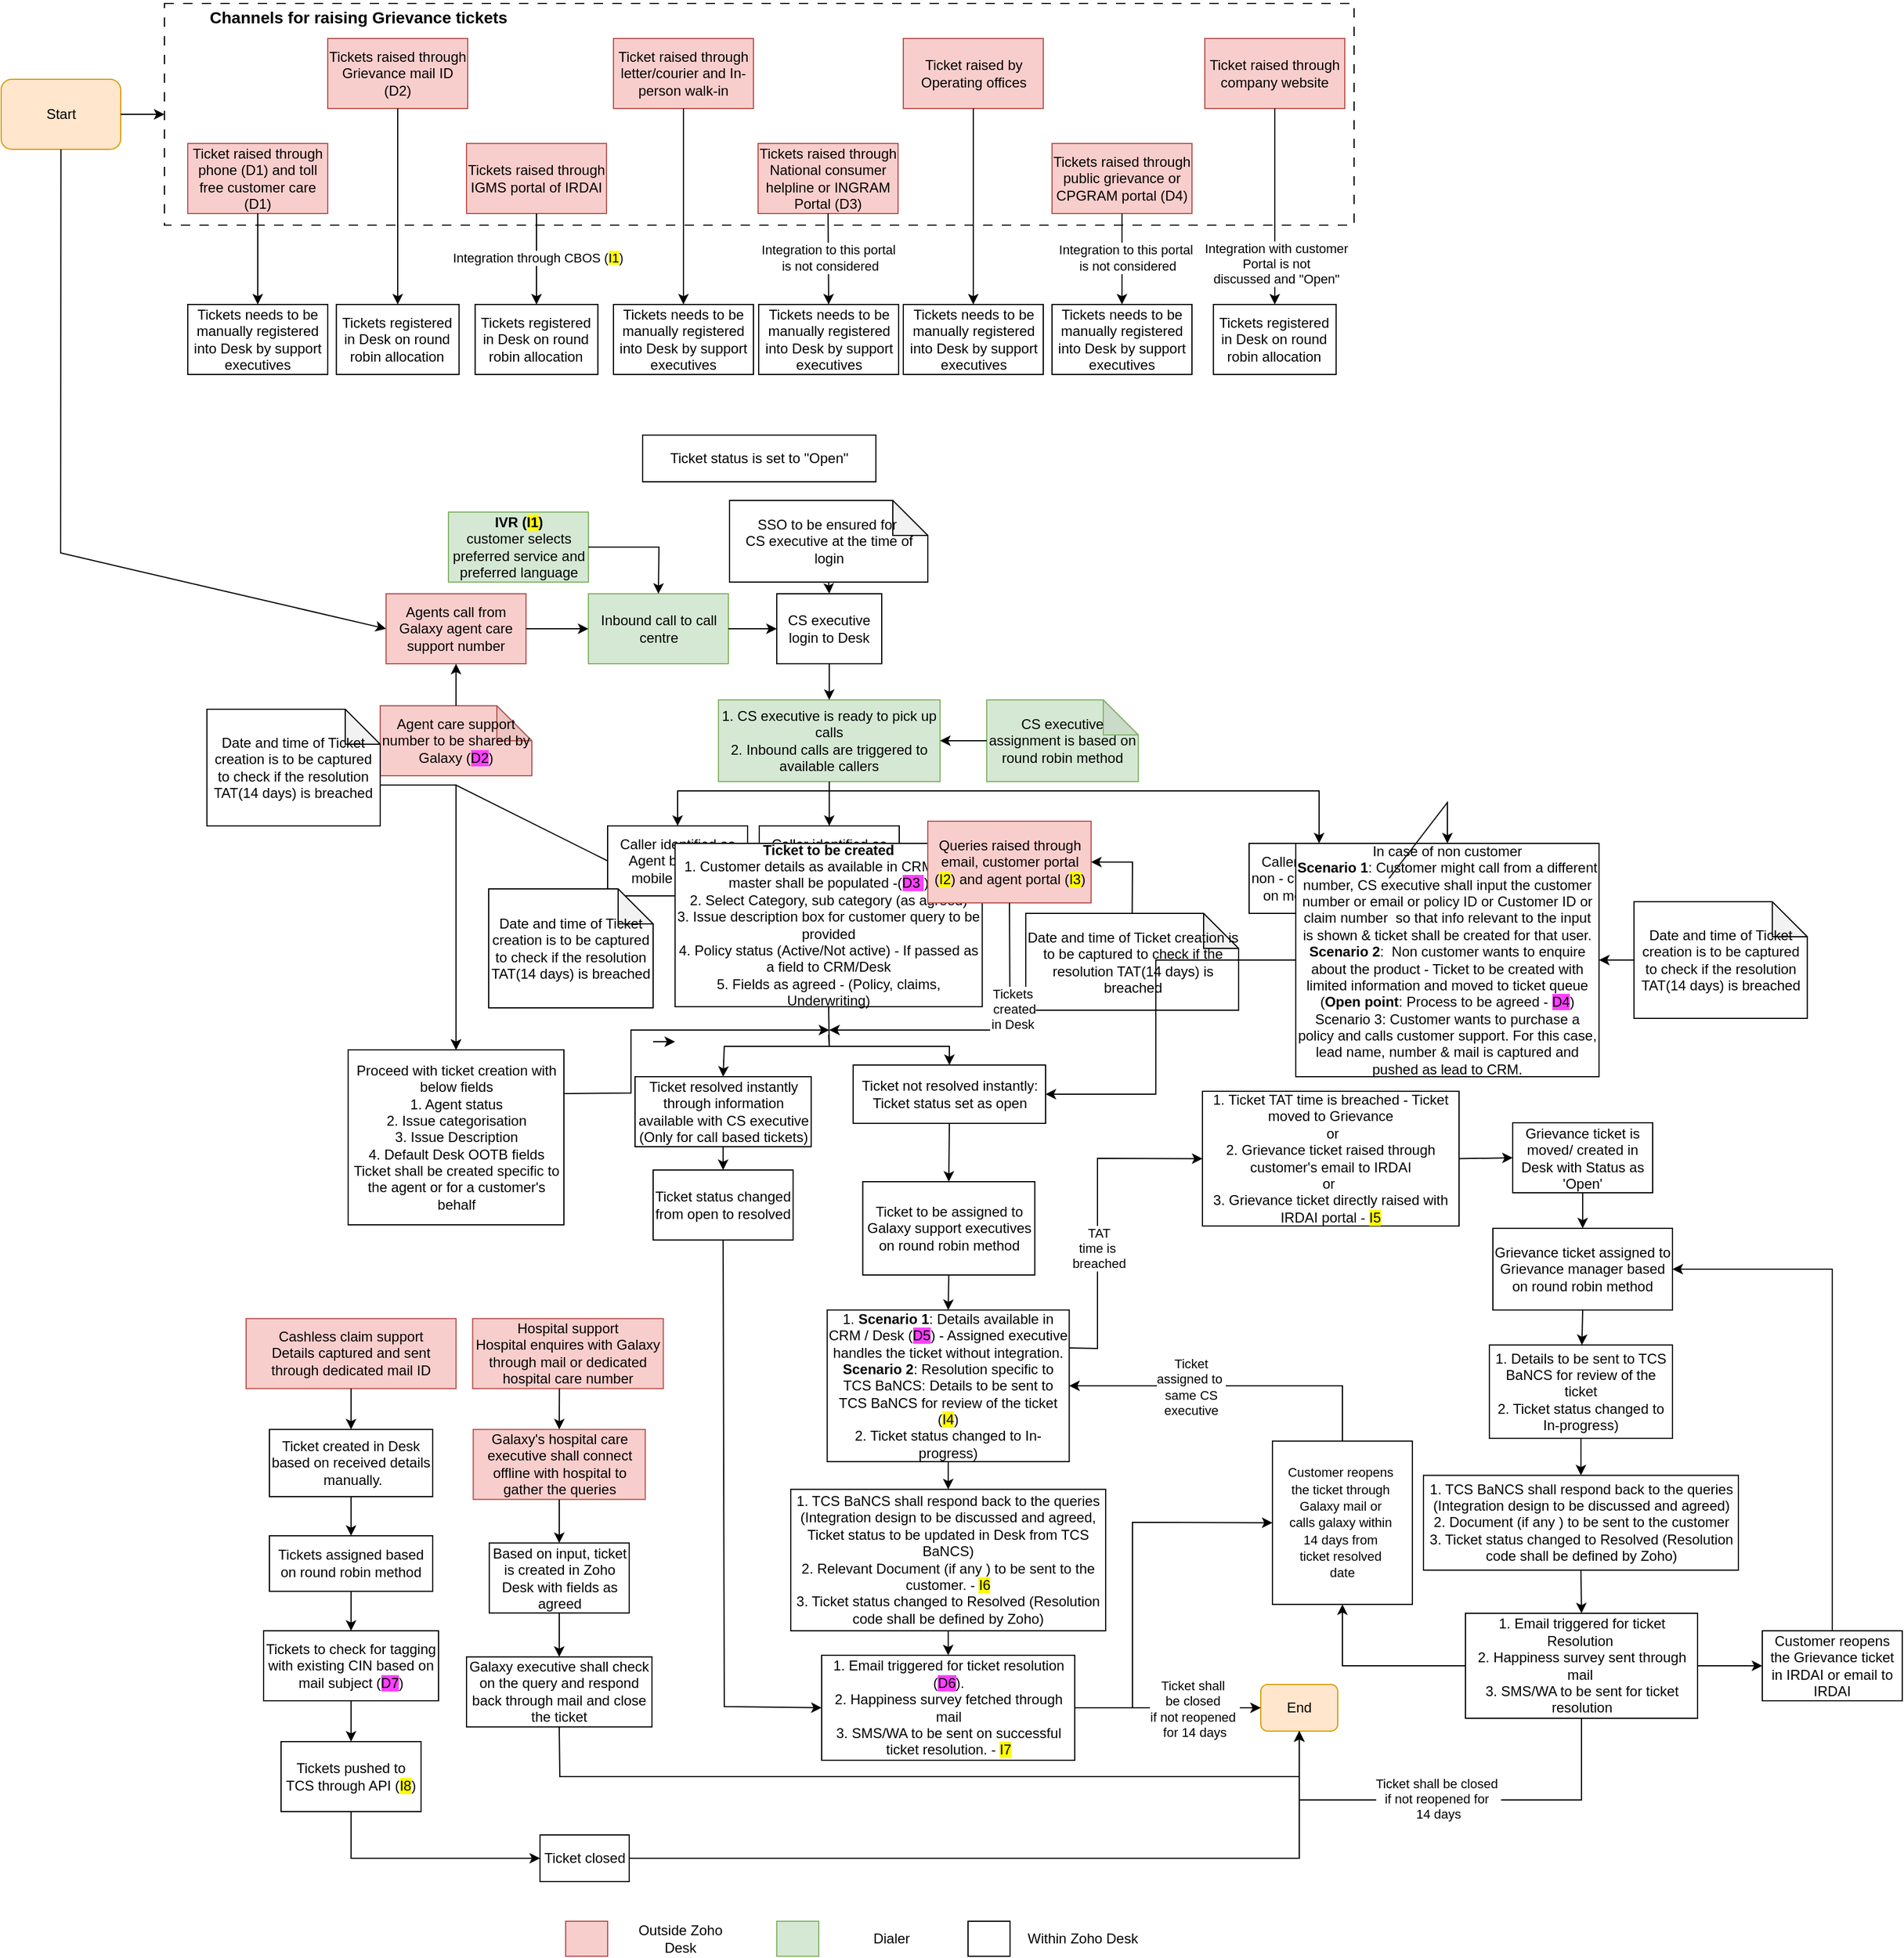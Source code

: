 <mxfile version="25.0.3">
  <diagram name="Page-1" id="zcw-Cnb_ciNUWG4lOdHk">
    <mxGraphModel dx="2190" dy="-313" grid="1" gridSize="10" guides="1" tooltips="1" connect="1" arrows="1" fold="1" page="1" pageScale="1" pageWidth="827" pageHeight="1169" math="0" shadow="0">
      <root>
        <mxCell id="0" />
        <mxCell id="1" parent="0" />
        <mxCell id="jaS_6ejKE6jILCxBxe4m-8" value="" style="rounded=0;whiteSpace=wrap;html=1;dashed=1;dashPattern=8 8;" vertex="1" parent="1">
          <mxGeometry x="70" y="1490" width="1020" height="190" as="geometry" />
        </mxCell>
        <mxCell id="CMElNXdr1ZD5l6xWRX4L-1" value="Ticket raised through phone (D1) and toll free customer care (D1)" style="rounded=0;whiteSpace=wrap;html=1;fillColor=#f8cecc;strokeColor=#b85450;" parent="1" vertex="1">
          <mxGeometry x="90" y="1610" width="120" height="60" as="geometry" />
        </mxCell>
        <mxCell id="CMElNXdr1ZD5l6xWRX4L-2" value="Start" style="rounded=1;whiteSpace=wrap;html=1;fillColor=#ffe6cc;strokeColor=#d79b00;" parent="1" vertex="1">
          <mxGeometry x="-70" y="1555" width="102.5" height="60" as="geometry" />
        </mxCell>
        <mxCell id="CMElNXdr1ZD5l6xWRX4L-3" value="&lt;b&gt;IVR (&lt;span style=&quot;background-color: rgb(255, 251, 0);&quot;&gt;I1&lt;/span&gt;)&lt;/b&gt;&lt;div&gt;customer selects preferred service and preferred language&lt;/div&gt;" style="rounded=0;whiteSpace=wrap;html=1;fillColor=#d5e8d4;strokeColor=#82b366;" parent="1" vertex="1">
          <mxGeometry x="313.5" y="1926" width="120" height="60" as="geometry" />
        </mxCell>
        <mxCell id="G15ThiUx4BXyu7yqYoc5-1" value="Inbound call to call centre" style="rounded=0;whiteSpace=wrap;html=1;fillColor=#d5e8d4;strokeColor=#82b366;" parent="1" vertex="1">
          <mxGeometry x="433.5" y="1996" width="120" height="60" as="geometry" />
        </mxCell>
        <mxCell id="G15ThiUx4BXyu7yqYoc5-4" value="" style="endArrow=classic;html=1;rounded=0;exitX=1;exitY=0.5;exitDx=0;exitDy=0;entryX=0.5;entryY=0;entryDx=0;entryDy=0;" parent="1" source="CMElNXdr1ZD5l6xWRX4L-3" target="G15ThiUx4BXyu7yqYoc5-1" edge="1">
          <mxGeometry width="50" height="50" relative="1" as="geometry">
            <mxPoint x="290" y="2036" as="sourcePoint" />
            <mxPoint x="340" y="1986" as="targetPoint" />
            <Array as="points">
              <mxPoint x="494" y="1956" />
            </Array>
          </mxGeometry>
        </mxCell>
        <mxCell id="G15ThiUx4BXyu7yqYoc5-5" value="Agents call from Galaxy agent care support number" style="rounded=0;whiteSpace=wrap;html=1;fillColor=#f8cecc;strokeColor=#b85450;" parent="1" vertex="1">
          <mxGeometry x="260" y="1996" width="120" height="60" as="geometry" />
        </mxCell>
        <mxCell id="G15ThiUx4BXyu7yqYoc5-6" value="" style="endArrow=classic;html=1;rounded=0;exitX=1;exitY=0.5;exitDx=0;exitDy=0;entryX=0;entryY=0.5;entryDx=0;entryDy=0;" parent="1" source="G15ThiUx4BXyu7yqYoc5-5" target="G15ThiUx4BXyu7yqYoc5-1" edge="1">
          <mxGeometry width="50" height="50" relative="1" as="geometry">
            <mxPoint x="380" y="2016" as="sourcePoint" />
            <mxPoint x="430" y="1966" as="targetPoint" />
          </mxGeometry>
        </mxCell>
        <mxCell id="G15ThiUx4BXyu7yqYoc5-7" value="" style="endArrow=classic;html=1;rounded=0;exitX=0.5;exitY=1;exitDx=0;exitDy=0;entryX=0;entryY=0.5;entryDx=0;entryDy=0;" parent="1" source="CMElNXdr1ZD5l6xWRX4L-2" target="G15ThiUx4BXyu7yqYoc5-5" edge="1">
          <mxGeometry width="50" height="50" relative="1" as="geometry">
            <mxPoint x="380" y="1910" as="sourcePoint" />
            <mxPoint x="430" y="1860" as="targetPoint" />
            <Array as="points">
              <mxPoint x="-19" y="1961" />
            </Array>
          </mxGeometry>
        </mxCell>
        <mxCell id="G15ThiUx4BXyu7yqYoc5-8" value="CS executive login to Desk" style="rounded=0;whiteSpace=wrap;html=1;" parent="1" vertex="1">
          <mxGeometry x="595" y="1996" width="90" height="60" as="geometry" />
        </mxCell>
        <mxCell id="G15ThiUx4BXyu7yqYoc5-9" value="" style="endArrow=classic;html=1;rounded=0;exitX=1;exitY=0.5;exitDx=0;exitDy=0;entryX=0;entryY=0.5;entryDx=0;entryDy=0;" parent="1" source="G15ThiUx4BXyu7yqYoc5-1" target="G15ThiUx4BXyu7yqYoc5-8" edge="1">
          <mxGeometry width="50" height="50" relative="1" as="geometry">
            <mxPoint x="480" y="2046" as="sourcePoint" />
            <mxPoint x="530" y="1996" as="targetPoint" />
          </mxGeometry>
        </mxCell>
        <mxCell id="G15ThiUx4BXyu7yqYoc5-10" value="SSO to be ensured for&amp;nbsp;&lt;div&gt;CS executive at the time of login&lt;/div&gt;" style="shape=note;whiteSpace=wrap;html=1;backgroundOutline=1;darkOpacity=0.05;" parent="1" vertex="1">
          <mxGeometry x="554.5" y="1916" width="170" height="70" as="geometry" />
        </mxCell>
        <mxCell id="G15ThiUx4BXyu7yqYoc5-11" value="" style="endArrow=classic;html=1;rounded=0;exitX=0.5;exitY=1;exitDx=0;exitDy=0;exitPerimeter=0;entryX=0.5;entryY=0;entryDx=0;entryDy=0;" parent="1" source="G15ThiUx4BXyu7yqYoc5-10" target="G15ThiUx4BXyu7yqYoc5-8" edge="1">
          <mxGeometry width="50" height="50" relative="1" as="geometry">
            <mxPoint x="420" y="2056" as="sourcePoint" />
            <mxPoint x="470" y="2006" as="targetPoint" />
          </mxGeometry>
        </mxCell>
        <mxCell id="G15ThiUx4BXyu7yqYoc5-12" value="1. CS executive is ready to pick up calls&lt;div&gt;2. Inbound calls are triggered to available callers&lt;/div&gt;" style="rounded=0;whiteSpace=wrap;html=1;fillColor=#d5e8d4;strokeColor=#82b366;" parent="1" vertex="1">
          <mxGeometry x="545" y="2087" width="190" height="70" as="geometry" />
        </mxCell>
        <mxCell id="G15ThiUx4BXyu7yqYoc5-13" value="CS executive assignment is based on round robin method" style="shape=note;whiteSpace=wrap;html=1;backgroundOutline=1;darkOpacity=0.05;fillColor=#d5e8d4;strokeColor=#82b366;" parent="1" vertex="1">
          <mxGeometry x="775" y="2087" width="130" height="70" as="geometry" />
        </mxCell>
        <mxCell id="G15ThiUx4BXyu7yqYoc5-14" value="" style="endArrow=classic;html=1;rounded=0;exitX=0.5;exitY=1;exitDx=0;exitDy=0;entryX=0.5;entryY=0;entryDx=0;entryDy=0;" parent="1" source="G15ThiUx4BXyu7yqYoc5-8" target="G15ThiUx4BXyu7yqYoc5-12" edge="1">
          <mxGeometry width="50" height="50" relative="1" as="geometry">
            <mxPoint x="640" y="2177" as="sourcePoint" />
            <mxPoint x="690" y="2127" as="targetPoint" />
          </mxGeometry>
        </mxCell>
        <mxCell id="G15ThiUx4BXyu7yqYoc5-15" value="" style="endArrow=classic;html=1;rounded=0;exitX=0;exitY=0.5;exitDx=0;exitDy=0;exitPerimeter=0;entryX=1;entryY=0.5;entryDx=0;entryDy=0;" parent="1" source="G15ThiUx4BXyu7yqYoc5-13" target="G15ThiUx4BXyu7yqYoc5-12" edge="1">
          <mxGeometry width="50" height="50" relative="1" as="geometry">
            <mxPoint x="640" y="2177" as="sourcePoint" />
            <mxPoint x="788" y="2187" as="targetPoint" />
          </mxGeometry>
        </mxCell>
        <mxCell id="G15ThiUx4BXyu7yqYoc5-16" value="" style="endArrow=classic;html=1;rounded=0;exitX=0.5;exitY=1;exitDx=0;exitDy=0;entryX=0.5;entryY=0;entryDx=0;entryDy=0;" parent="1" source="G15ThiUx4BXyu7yqYoc5-12" target="G15ThiUx4BXyu7yqYoc5-17" edge="1">
          <mxGeometry width="50" height="50" relative="1" as="geometry">
            <mxPoint x="630" y="2135" as="sourcePoint" />
            <mxPoint x="510" y="2205" as="targetPoint" />
            <Array as="points">
              <mxPoint x="640" y="2165" />
              <mxPoint x="510" y="2165" />
            </Array>
          </mxGeometry>
        </mxCell>
        <mxCell id="G15ThiUx4BXyu7yqYoc5-17" value="Caller identified as Agent based on mobile number" style="rounded=0;whiteSpace=wrap;html=1;" parent="1" vertex="1">
          <mxGeometry x="450" y="2195" width="120" height="60" as="geometry" />
        </mxCell>
        <mxCell id="G15ThiUx4BXyu7yqYoc5-18" value="Caller identified as customer based on mobile number" style="rounded=0;whiteSpace=wrap;html=1;" parent="1" vertex="1">
          <mxGeometry x="580" y="2195" width="120" height="60" as="geometry" />
        </mxCell>
        <mxCell id="G15ThiUx4BXyu7yqYoc5-19" value="" style="endArrow=classic;html=1;rounded=0;exitX=0.5;exitY=1;exitDx=0;exitDy=0;entryX=0.5;entryY=0;entryDx=0;entryDy=0;" parent="1" source="G15ThiUx4BXyu7yqYoc5-12" target="G15ThiUx4BXyu7yqYoc5-18" edge="1">
          <mxGeometry width="50" height="50" relative="1" as="geometry">
            <mxPoint x="630" y="2135" as="sourcePoint" />
            <mxPoint x="680" y="2085" as="targetPoint" />
          </mxGeometry>
        </mxCell>
        <mxCell id="G15ThiUx4BXyu7yqYoc5-20" value="Caller identified as non - customer based on mobile number" style="rounded=0;whiteSpace=wrap;html=1;" parent="1" vertex="1">
          <mxGeometry x="1000" y="2210" width="120" height="60" as="geometry" />
        </mxCell>
        <mxCell id="G15ThiUx4BXyu7yqYoc5-21" value="" style="endArrow=classic;html=1;rounded=0;entryX=0.5;entryY=0;entryDx=0;entryDy=0;exitX=0.5;exitY=1;exitDx=0;exitDy=0;" parent="1" source="G15ThiUx4BXyu7yqYoc5-12" target="G15ThiUx4BXyu7yqYoc5-20" edge="1">
          <mxGeometry width="50" height="50" relative="1" as="geometry">
            <mxPoint x="750" y="2165" as="sourcePoint" />
            <mxPoint x="680" y="2085" as="targetPoint" />
            <Array as="points">
              <mxPoint x="640" y="2165" />
              <mxPoint x="770" y="2165" />
              <mxPoint x="1060" y="2165" />
            </Array>
          </mxGeometry>
        </mxCell>
        <mxCell id="G15ThiUx4BXyu7yqYoc5-22" value="In case of non customer&lt;div&gt;&lt;b&gt;Scenario 1&lt;/b&gt;: Customer might call from a different number, CS executive shall input the customer number or email or policy ID or Customer ID or claim number &amp;nbsp;so that info relevant to the input is shown &amp;amp; ticket shall be created for that user.&lt;/div&gt;&lt;div&gt;&lt;b&gt;Scenario 2&lt;/b&gt;: &amp;nbsp;Non customer wants to enquire about the product - Ticket to be created with limited information and moved to ticket queue (&lt;b&gt;Open point&lt;/b&gt;: Process to be agreed - &lt;span style=&quot;background-color: rgb(255, 64, 255);&quot;&gt;D4&lt;/span&gt;)&lt;/div&gt;&lt;div&gt;Scenario 3: Customer wants to purchase a policy and calls customer support. For this case, lead name, number &amp;amp; mail is captured and pushed as lead to CRM.&lt;/div&gt;" style="rounded=0;whiteSpace=wrap;html=1;" parent="1" vertex="1">
          <mxGeometry x="1040" y="2210" width="260" height="200" as="geometry" />
        </mxCell>
        <mxCell id="G15ThiUx4BXyu7yqYoc5-23" value="" style="endArrow=classic;html=1;rounded=0;exitX=1;exitY=0.5;exitDx=0;exitDy=0;entryX=0.5;entryY=0;entryDx=0;entryDy=0;" parent="1" source="G15ThiUx4BXyu7yqYoc5-20" target="G15ThiUx4BXyu7yqYoc5-22" edge="1">
          <mxGeometry width="50" height="50" relative="1" as="geometry">
            <mxPoint x="570" y="2160" as="sourcePoint" />
            <mxPoint x="620" y="2110" as="targetPoint" />
            <Array as="points">
              <mxPoint x="1170" y="2175" />
            </Array>
          </mxGeometry>
        </mxCell>
        <mxCell id="G15ThiUx4BXyu7yqYoc5-26" value="Agent care support number to be shared by Galaxy (&lt;span style=&quot;background-color: rgb(255, 64, 255);&quot;&gt;D2&lt;/span&gt;)" style="shape=note;whiteSpace=wrap;html=1;backgroundOutline=1;darkOpacity=0.05;fillColor=#f8cecc;strokeColor=#b85450;" parent="1" vertex="1">
          <mxGeometry x="255" y="2092" width="130" height="60" as="geometry" />
        </mxCell>
        <mxCell id="G15ThiUx4BXyu7yqYoc5-27" value="" style="endArrow=classic;html=1;rounded=0;exitX=0.5;exitY=0;exitDx=0;exitDy=0;exitPerimeter=0;entryX=0.5;entryY=1;entryDx=0;entryDy=0;" parent="1" source="G15ThiUx4BXyu7yqYoc5-26" target="G15ThiUx4BXyu7yqYoc5-5" edge="1">
          <mxGeometry width="50" height="50" relative="1" as="geometry">
            <mxPoint x="570" y="2037" as="sourcePoint" />
            <mxPoint x="620" y="1987" as="targetPoint" />
          </mxGeometry>
        </mxCell>
        <mxCell id="G15ThiUx4BXyu7yqYoc5-28" value="Proceed with ticket creation with below fields&lt;div&gt;1. Agent status&lt;/div&gt;&lt;div&gt;2. Issue categorisation&lt;/div&gt;&lt;div&gt;3. Issue Description&lt;/div&gt;&lt;div&gt;4. Default Desk OOTB fields&lt;/div&gt;&lt;div&gt;Ticket shall be created specific to the agent or for a customer&#39;s behalf&lt;/div&gt;" style="rounded=0;whiteSpace=wrap;html=1;" parent="1" vertex="1">
          <mxGeometry x="227.5" y="2387" width="185" height="150" as="geometry" />
        </mxCell>
        <mxCell id="G15ThiUx4BXyu7yqYoc5-29" value="" style="endArrow=classic;html=1;rounded=0;exitX=0;exitY=0.5;exitDx=0;exitDy=0;entryX=0.5;entryY=0;entryDx=0;entryDy=0;" parent="1" source="G15ThiUx4BXyu7yqYoc5-17" target="G15ThiUx4BXyu7yqYoc5-28" edge="1">
          <mxGeometry width="50" height="50" relative="1" as="geometry">
            <mxPoint x="180" y="2170" as="sourcePoint" />
            <mxPoint x="230" y="2120" as="targetPoint" />
            <Array as="points">
              <mxPoint x="320" y="2160" />
            </Array>
          </mxGeometry>
        </mxCell>
        <mxCell id="G15ThiUx4BXyu7yqYoc5-30" value="" style="endArrow=classic;html=1;rounded=0;exitX=0.5;exitY=1;exitDx=0;exitDy=0;entryX=0.5;entryY=0;entryDx=0;entryDy=0;" parent="1" source="G15ThiUx4BXyu7yqYoc5-18" edge="1">
          <mxGeometry width="50" height="50" relative="1" as="geometry">
            <mxPoint x="550" y="2495" as="sourcePoint" />
            <mxPoint x="639.495" y="2275" as="targetPoint" />
          </mxGeometry>
        </mxCell>
        <mxCell id="G15ThiUx4BXyu7yqYoc5-31" value="&lt;b&gt;Ticket to be created&lt;/b&gt;&lt;div&gt;1. Customer details as available in CRM /Desk master shall be populated -(&lt;span style=&quot;background-color: rgb(255, 64, 255);&quot;&gt;D3 &lt;/span&gt;)&lt;/div&gt;&lt;div&gt;2. Select Category, sub category (as agreed)&lt;/div&gt;&lt;div&gt;3. Issue description box for customer query to be provided&lt;/div&gt;&lt;div&gt;4. Policy status (Active/Not active) - If passed as a field to CRM/Desk&lt;/div&gt;&lt;div&gt;5. Fields as agreed - (Policy, claims, Underwriting)&lt;/div&gt;" style="rounded=0;whiteSpace=wrap;html=1;" parent="1" vertex="1">
          <mxGeometry x="507.81" y="2210" width="263.37" height="140" as="geometry" />
        </mxCell>
        <mxCell id="G15ThiUx4BXyu7yqYoc5-32" value="Queries raised through email, customer portal (&lt;span style=&quot;background-color: rgb(255, 251, 0);&quot;&gt;I2&lt;/span&gt;) and agent portal (&lt;span style=&quot;background-color: rgb(255, 251, 0);&quot;&gt;I3&lt;/span&gt;)" style="rounded=0;whiteSpace=wrap;html=1;fillColor=#f8cecc;strokeColor=#b85450;" parent="1" vertex="1">
          <mxGeometry x="724.5" y="2191" width="140" height="70" as="geometry" />
        </mxCell>
        <mxCell id="G15ThiUx4BXyu7yqYoc5-34" value="Ticket resolved instantly through information available with CS executive (Only for call based tickets)" style="rounded=0;whiteSpace=wrap;html=1;" parent="1" vertex="1">
          <mxGeometry x="473.5" y="2410" width="151" height="60" as="geometry" />
        </mxCell>
        <mxCell id="G15ThiUx4BXyu7yqYoc5-35" value="" style="endArrow=classic;html=1;rounded=0;exitX=0.5;exitY=1;exitDx=0;exitDy=0;entryX=0.5;entryY=0;entryDx=0;entryDy=0;" parent="1" target="G15ThiUx4BXyu7yqYoc5-34" edge="1">
          <mxGeometry width="50" height="50" relative="1" as="geometry">
            <mxPoint x="639.495" y="2374" as="sourcePoint" />
            <mxPoint x="549" y="2400" as="targetPoint" />
            <Array as="points">
              <mxPoint x="640" y="2384" />
              <mxPoint x="550" y="2384" />
            </Array>
          </mxGeometry>
        </mxCell>
        <mxCell id="G15ThiUx4BXyu7yqYoc5-36" value="Ticket status changed from open to resolved" style="rounded=0;whiteSpace=wrap;html=1;" parent="1" vertex="1">
          <mxGeometry x="489" y="2490" width="120" height="60" as="geometry" />
        </mxCell>
        <mxCell id="G15ThiUx4BXyu7yqYoc5-37" value="" style="endArrow=classic;html=1;rounded=0;exitX=0.5;exitY=1;exitDx=0;exitDy=0;entryX=0.5;entryY=0;entryDx=0;entryDy=0;" parent="1" source="G15ThiUx4BXyu7yqYoc5-34" target="G15ThiUx4BXyu7yqYoc5-36" edge="1">
          <mxGeometry width="50" height="50" relative="1" as="geometry">
            <mxPoint x="580" y="2430" as="sourcePoint" />
            <mxPoint x="630" y="2380" as="targetPoint" />
          </mxGeometry>
        </mxCell>
        <mxCell id="G15ThiUx4BXyu7yqYoc5-38" value="1. Email triggered for ticket resolution (&lt;span style=&quot;background-color: rgb(255, 64, 255);&quot;&gt;D6&lt;/span&gt;).&lt;div&gt;2. Happiness survey fetched through mail&lt;div&gt;&lt;div&gt;3. SMS/WA to be sent on successful ticket resolution. - &lt;span style=&quot;background-color: rgb(255, 251, 0);&quot;&gt;I7&lt;/span&gt;&lt;/div&gt;&lt;/div&gt;&lt;/div&gt;" style="rounded=0;whiteSpace=wrap;html=1;" parent="1" vertex="1">
          <mxGeometry x="633.5" y="2906" width="217" height="90" as="geometry" />
        </mxCell>
        <mxCell id="G15ThiUx4BXyu7yqYoc5-39" value="" style="endArrow=classic;html=1;rounded=0;exitX=0.5;exitY=1;exitDx=0;exitDy=0;entryX=0;entryY=0.5;entryDx=0;entryDy=0;" parent="1" source="G15ThiUx4BXyu7yqYoc5-36" target="G15ThiUx4BXyu7yqYoc5-38" edge="1">
          <mxGeometry width="50" height="50" relative="1" as="geometry">
            <mxPoint x="620" y="2680" as="sourcePoint" />
            <mxPoint x="670" y="2630" as="targetPoint" />
            <Array as="points">
              <mxPoint x="550" y="2950" />
            </Array>
          </mxGeometry>
        </mxCell>
        <mxCell id="G15ThiUx4BXyu7yqYoc5-40" value="" style="endArrow=classic;html=1;rounded=0;exitX=0.5;exitY=1;exitDx=0;exitDy=0;entryX=0.5;entryY=0;entryDx=0;entryDy=0;" parent="1" source="G15ThiUx4BXyu7yqYoc5-31" target="G15ThiUx4BXyu7yqYoc5-41" edge="1">
          <mxGeometry width="50" height="50" relative="1" as="geometry">
            <mxPoint x="639.495" y="2374" as="sourcePoint" />
            <mxPoint x="743" y="2424" as="targetPoint" />
            <Array as="points">
              <mxPoint x="640" y="2384" />
              <mxPoint x="743" y="2384" />
            </Array>
          </mxGeometry>
        </mxCell>
        <mxCell id="G15ThiUx4BXyu7yqYoc5-41" value="Ticket not resolved instantly:&lt;div&gt;Ticket status set as open&lt;/div&gt;" style="rounded=0;whiteSpace=wrap;html=1;" parent="1" vertex="1">
          <mxGeometry x="660.5" y="2400" width="165" height="50" as="geometry" />
        </mxCell>
        <mxCell id="G15ThiUx4BXyu7yqYoc5-42" value="Ticket to be assigned to Galaxy support executives on round robin method" style="rounded=0;whiteSpace=wrap;html=1;" parent="1" vertex="1">
          <mxGeometry x="668.75" y="2500" width="147.5" height="80" as="geometry" />
        </mxCell>
        <mxCell id="G15ThiUx4BXyu7yqYoc5-43" value="" style="endArrow=classic;html=1;rounded=0;exitX=0.5;exitY=1;exitDx=0;exitDy=0;entryX=0.5;entryY=0;entryDx=0;entryDy=0;" parent="1" source="G15ThiUx4BXyu7yqYoc5-41" target="G15ThiUx4BXyu7yqYoc5-42" edge="1">
          <mxGeometry width="50" height="50" relative="1" as="geometry">
            <mxPoint x="760" y="2430" as="sourcePoint" />
            <mxPoint x="810" y="2380" as="targetPoint" />
          </mxGeometry>
        </mxCell>
        <mxCell id="G15ThiUx4BXyu7yqYoc5-44" value="1. &lt;b&gt;Scenario 1&lt;/b&gt;: Details available in CRM / Desk (&lt;span style=&quot;background-color: rgb(255, 64, 255);&quot;&gt;D5&lt;/span&gt;) - Assigned executive handles the ticket without integration.&lt;div&gt;&lt;b&gt;Scenario 2&lt;/b&gt;: Resolution specific to TCS BaNCS: Details to be sent to TCS BaNCS for review of the ticket (&lt;span style=&quot;background-color: rgb(255, 251, 0);&quot;&gt;I4&lt;/span&gt;)&lt;div&gt;2. Ticket status changed to In-progress)&lt;/div&gt;&lt;/div&gt;" style="rounded=0;whiteSpace=wrap;html=1;" parent="1" vertex="1">
          <mxGeometry x="638.25" y="2610" width="207.5" height="130" as="geometry" />
        </mxCell>
        <mxCell id="G15ThiUx4BXyu7yqYoc5-45" value="" style="endArrow=classic;html=1;rounded=0;exitX=0.5;exitY=1;exitDx=0;exitDy=0;entryX=0.5;entryY=0;entryDx=0;entryDy=0;" parent="1" source="G15ThiUx4BXyu7yqYoc5-42" target="G15ThiUx4BXyu7yqYoc5-44" edge="1">
          <mxGeometry width="50" height="50" relative="1" as="geometry">
            <mxPoint x="760" y="2490" as="sourcePoint" />
            <mxPoint x="810" y="2440" as="targetPoint" />
          </mxGeometry>
        </mxCell>
        <mxCell id="G15ThiUx4BXyu7yqYoc5-46" value="Date and time of Ticket creation is to be captured to check if the resolution TAT(14 days) is breached" style="shape=note;whiteSpace=wrap;html=1;backgroundOutline=1;darkOpacity=0.05;" parent="1" vertex="1">
          <mxGeometry x="106.4" y="2095" width="148.6" height="100" as="geometry" />
        </mxCell>
        <mxCell id="G15ThiUx4BXyu7yqYoc5-47" value="" style="endArrow=classic;html=1;rounded=0;exitX=0;exitY=0;exitDx=148.6;exitDy=65;exitPerimeter=0;entryX=0.5;entryY=0;entryDx=0;entryDy=0;" parent="1" source="G15ThiUx4BXyu7yqYoc5-46" target="G15ThiUx4BXyu7yqYoc5-28" edge="1">
          <mxGeometry width="50" height="50" relative="1" as="geometry">
            <mxPoint x="530" y="2290" as="sourcePoint" />
            <mxPoint x="580" y="2240" as="targetPoint" />
            <Array as="points">
              <mxPoint x="320" y="2160" />
            </Array>
          </mxGeometry>
        </mxCell>
        <mxCell id="G15ThiUx4BXyu7yqYoc5-48" value="Date and time of Ticket creation is to be captured to check if the resolution TAT(14 days) is breached" style="shape=note;whiteSpace=wrap;html=1;backgroundOutline=1;darkOpacity=0.05;" parent="1" vertex="1">
          <mxGeometry x="348" y="2249" width="141" height="102" as="geometry" />
        </mxCell>
        <mxCell id="G15ThiUx4BXyu7yqYoc5-50" value="Date and time of Ticket creation is to be captured to check if the resolution TAT(14 days) is breached" style="shape=note;whiteSpace=wrap;html=1;backgroundOutline=1;darkOpacity=0.05;" parent="1" vertex="1">
          <mxGeometry x="1330" y="2260" width="148.6" height="100" as="geometry" />
        </mxCell>
        <mxCell id="G15ThiUx4BXyu7yqYoc5-51" value="Date and time of Ticket creation is to be captured to check if the resolution TAT(14 days) is breached" style="shape=note;whiteSpace=wrap;html=1;backgroundOutline=1;darkOpacity=0.05;" parent="1" vertex="1">
          <mxGeometry x="808.5" y="2270" width="182.5" height="83" as="geometry" />
        </mxCell>
        <mxCell id="G15ThiUx4BXyu7yqYoc5-52" value="" style="endArrow=classic;html=1;rounded=0;exitX=0;exitY=0.5;exitDx=0;exitDy=0;exitPerimeter=0;entryX=1;entryY=0.5;entryDx=0;entryDy=0;" parent="1" source="G15ThiUx4BXyu7yqYoc5-50" target="G15ThiUx4BXyu7yqYoc5-22" edge="1">
          <mxGeometry width="50" height="50" relative="1" as="geometry">
            <mxPoint x="860" y="2340" as="sourcePoint" />
            <mxPoint x="910" y="2290" as="targetPoint" />
          </mxGeometry>
        </mxCell>
        <mxCell id="G15ThiUx4BXyu7yqYoc5-54" value="" style="endArrow=classic;html=1;rounded=0;exitX=0.5;exitY=0;exitDx=0;exitDy=0;exitPerimeter=0;entryX=1;entryY=0.5;entryDx=0;entryDy=0;" parent="1" source="G15ThiUx4BXyu7yqYoc5-51" target="G15ThiUx4BXyu7yqYoc5-32" edge="1">
          <mxGeometry width="50" height="50" relative="1" as="geometry">
            <mxPoint x="1100" y="2405" as="sourcePoint" />
            <mxPoint x="1150" y="2355" as="targetPoint" />
            <Array as="points">
              <mxPoint x="900" y="2226" />
            </Array>
          </mxGeometry>
        </mxCell>
        <mxCell id="G15ThiUx4BXyu7yqYoc5-55" value="1. TCS BaNCS shall respond back to the queries (Integration design to be discussed and agreed, Ticket status to be updated in Desk from TCS BaNCS)&lt;div&gt;2. Relevant Document (if any ) to be sent to the customer. -&amp;nbsp;&lt;span style=&quot;background-color: rgb(255, 251, 0);&quot;&gt;I6&lt;/span&gt;&lt;br&gt;&lt;div&gt;3. Ticket status changed to Resolved (Resolution code shall be defined by Zoho)&lt;/div&gt;&lt;/div&gt;" style="rounded=0;whiteSpace=wrap;html=1;" parent="1" vertex="1">
          <mxGeometry x="607" y="2763.75" width="270" height="121.25" as="geometry" />
        </mxCell>
        <mxCell id="G15ThiUx4BXyu7yqYoc5-56" value="" style="endArrow=classic;html=1;rounded=0;exitX=0.5;exitY=1;exitDx=0;exitDy=0;entryX=0.5;entryY=0;entryDx=0;entryDy=0;" parent="1" source="G15ThiUx4BXyu7yqYoc5-44" target="G15ThiUx4BXyu7yqYoc5-55" edge="1">
          <mxGeometry width="50" height="50" relative="1" as="geometry">
            <mxPoint x="730" y="2610" as="sourcePoint" />
            <mxPoint x="780" y="2560" as="targetPoint" />
          </mxGeometry>
        </mxCell>
        <mxCell id="G15ThiUx4BXyu7yqYoc5-58" value="End" style="rounded=1;whiteSpace=wrap;html=1;fillColor=#ffe6cc;strokeColor=#d79b00;" parent="1" vertex="1">
          <mxGeometry x="1010" y="2931" width="66" height="40" as="geometry" />
        </mxCell>
        <mxCell id="G15ThiUx4BXyu7yqYoc5-59" value="" style="endArrow=classic;html=1;rounded=0;entryX=0;entryY=0.5;entryDx=0;entryDy=0;exitX=1;exitY=0.5;exitDx=0;exitDy=0;" parent="1" source="G15ThiUx4BXyu7yqYoc5-38" target="G15ThiUx4BXyu7yqYoc5-58" edge="1">
          <mxGeometry width="50" height="50" relative="1" as="geometry">
            <mxPoint x="920" y="2900" as="sourcePoint" />
            <mxPoint x="510" y="2580" as="targetPoint" />
          </mxGeometry>
        </mxCell>
        <mxCell id="LatDOPX2VR_3BTuD7BCr-9" value="Ticket shall&amp;nbsp;&lt;div&gt;be closed&amp;nbsp;&lt;div&gt;if not reopened&amp;nbsp;&lt;/div&gt;&lt;div&gt;for 14 days&lt;/div&gt;&lt;/div&gt;" style="edgeLabel;html=1;align=center;verticalAlign=middle;resizable=0;points=[];" parent="G15ThiUx4BXyu7yqYoc5-59" vertex="1" connectable="0">
          <mxGeometry x="0.23" y="1" relative="1" as="geometry">
            <mxPoint x="4" y="2" as="offset" />
          </mxGeometry>
        </mxCell>
        <mxCell id="G15ThiUx4BXyu7yqYoc5-60" value="" style="endArrow=classic;html=1;rounded=0;exitX=0;exitY=0.5;exitDx=0;exitDy=0;entryX=1;entryY=0.5;entryDx=0;entryDy=0;" parent="1" source="G15ThiUx4BXyu7yqYoc5-22" target="G15ThiUx4BXyu7yqYoc5-41" edge="1">
          <mxGeometry width="50" height="50" relative="1" as="geometry">
            <mxPoint x="880" y="2460" as="sourcePoint" />
            <mxPoint x="1080" y="2500" as="targetPoint" />
            <Array as="points">
              <mxPoint x="920" y="2310" />
              <mxPoint x="920" y="2425" />
            </Array>
          </mxGeometry>
        </mxCell>
        <mxCell id="G15ThiUx4BXyu7yqYoc5-62" value="" style="endArrow=classic;html=1;rounded=0;exitX=1;exitY=0.5;exitDx=0;exitDy=0;entryX=0;entryY=0.5;entryDx=0;entryDy=0;" parent="1" source="G15ThiUx4BXyu7yqYoc5-38" target="LatDOPX2VR_3BTuD7BCr-3" edge="1">
          <mxGeometry width="50" height="50" relative="1" as="geometry">
            <mxPoint x="530" y="2790" as="sourcePoint" />
            <mxPoint x="970" y="2705" as="targetPoint" />
            <Array as="points">
              <mxPoint x="900" y="2951" />
              <mxPoint x="900" y="2792" />
            </Array>
          </mxGeometry>
        </mxCell>
        <mxCell id="G15ThiUx4BXyu7yqYoc5-63" value="" style="endArrow=classic;html=1;rounded=0;exitX=0.5;exitY=1;exitDx=0;exitDy=0;entryX=0.5;entryY=0;entryDx=0;entryDy=0;" parent="1" source="G15ThiUx4BXyu7yqYoc5-55" target="G15ThiUx4BXyu7yqYoc5-38" edge="1">
          <mxGeometry width="50" height="50" relative="1" as="geometry">
            <mxPoint x="640" y="2700" as="sourcePoint" />
            <mxPoint x="690" y="2650" as="targetPoint" />
          </mxGeometry>
        </mxCell>
        <mxCell id="G15ThiUx4BXyu7yqYoc5-65" value="1. Ticket TAT time is breached - Ticket moved to Grievance&lt;div&gt;&amp;nbsp;or&lt;div&gt;2. Grievance ticket raised through customer&#39;s email to IRDAI&lt;/div&gt;&lt;div&gt;or&amp;nbsp;&lt;br&gt;&lt;div&gt;3. Grievance ticket directly raised with IRDAI portal - &lt;span style=&quot;background-color: rgb(255, 251, 0);&quot;&gt;I5&lt;/span&gt;&lt;/div&gt;&lt;/div&gt;&lt;/div&gt;" style="rounded=0;whiteSpace=wrap;html=1;" parent="1" vertex="1">
          <mxGeometry x="960" y="2422.5" width="220" height="115.5" as="geometry" />
        </mxCell>
        <mxCell id="G15ThiUx4BXyu7yqYoc5-67" value="Grievance ticket is moved/ created in Desk with Status as &#39;Open&#39;" style="rounded=0;whiteSpace=wrap;html=1;" parent="1" vertex="1">
          <mxGeometry x="1226" y="2449.5" width="120" height="60" as="geometry" />
        </mxCell>
        <mxCell id="G15ThiUx4BXyu7yqYoc5-68" value="" style="endArrow=classic;html=1;rounded=0;exitX=1;exitY=0.5;exitDx=0;exitDy=0;entryX=0;entryY=0.5;entryDx=0;entryDy=0;" parent="1" source="G15ThiUx4BXyu7yqYoc5-65" target="G15ThiUx4BXyu7yqYoc5-67" edge="1">
          <mxGeometry width="50" height="50" relative="1" as="geometry">
            <mxPoint x="1000" y="2510" as="sourcePoint" />
            <mxPoint x="1050" y="2460" as="targetPoint" />
          </mxGeometry>
        </mxCell>
        <mxCell id="G15ThiUx4BXyu7yqYoc5-69" value="Grievance ticket assigned to Grievance manager based on round robin method" style="rounded=0;whiteSpace=wrap;html=1;" parent="1" vertex="1">
          <mxGeometry x="1209" y="2540" width="154" height="70" as="geometry" />
        </mxCell>
        <mxCell id="G15ThiUx4BXyu7yqYoc5-70" value="" style="endArrow=classic;html=1;rounded=0;exitX=0.5;exitY=1;exitDx=0;exitDy=0;entryX=0.5;entryY=0;entryDx=0;entryDy=0;" parent="1" source="G15ThiUx4BXyu7yqYoc5-67" target="G15ThiUx4BXyu7yqYoc5-69" edge="1">
          <mxGeometry width="50" height="50" relative="1" as="geometry">
            <mxPoint x="1230" y="2680" as="sourcePoint" />
            <mxPoint x="1280" y="2630" as="targetPoint" />
          </mxGeometry>
        </mxCell>
        <mxCell id="G15ThiUx4BXyu7yqYoc5-71" value="1. Details to be sent to TCS BaNCS for review of the ticket&lt;div&gt;2. Ticket status changed to In-progress)&lt;/div&gt;" style="rounded=0;whiteSpace=wrap;html=1;" parent="1" vertex="1">
          <mxGeometry x="1206" y="2640" width="157" height="80" as="geometry" />
        </mxCell>
        <mxCell id="G15ThiUx4BXyu7yqYoc5-72" value="" style="endArrow=classic;html=1;rounded=0;exitX=0.5;exitY=1;exitDx=0;exitDy=0;" parent="1" source="G15ThiUx4BXyu7yqYoc5-69" target="G15ThiUx4BXyu7yqYoc5-71" edge="1">
          <mxGeometry width="50" height="50" relative="1" as="geometry">
            <mxPoint x="1100" y="2690" as="sourcePoint" />
            <mxPoint x="1150" y="2640" as="targetPoint" />
          </mxGeometry>
        </mxCell>
        <mxCell id="G15ThiUx4BXyu7yqYoc5-73" value="1. TCS BaNCS shall respond back to the queries (Integration design to be discussed and agreed)&lt;div&gt;2. Document (if any ) to be sent to the customer&lt;br&gt;&lt;div&gt;3. Ticket status changed to Resolved (Resolution code shall be defined by Zoho)&lt;/div&gt;&lt;/div&gt;" style="rounded=0;whiteSpace=wrap;html=1;" parent="1" vertex="1">
          <mxGeometry x="1149.5" y="2751.75" width="270" height="81.25" as="geometry" />
        </mxCell>
        <mxCell id="G15ThiUx4BXyu7yqYoc5-74" value="" style="endArrow=classic;html=1;rounded=0;exitX=0.5;exitY=1;exitDx=0;exitDy=0;entryX=0.5;entryY=0;entryDx=0;entryDy=0;" parent="1" source="G15ThiUx4BXyu7yqYoc5-71" target="G15ThiUx4BXyu7yqYoc5-73" edge="1">
          <mxGeometry width="50" height="50" relative="1" as="geometry">
            <mxPoint x="1000" y="2780" as="sourcePoint" />
            <mxPoint x="1050" y="2730" as="targetPoint" />
          </mxGeometry>
        </mxCell>
        <mxCell id="G15ThiUx4BXyu7yqYoc5-76" value="1. Email triggered for ticket Resolution&amp;nbsp;&lt;div&gt;2. Happiness survey sent through mail&amp;nbsp;&lt;div&gt;&lt;div&gt;3. SMS/WA to be sent for ticket resolution&lt;/div&gt;&lt;/div&gt;&lt;/div&gt;" style="rounded=0;whiteSpace=wrap;html=1;" parent="1" vertex="1">
          <mxGeometry x="1185.5" y="2870" width="199" height="90" as="geometry" />
        </mxCell>
        <mxCell id="G15ThiUx4BXyu7yqYoc5-77" value="" style="endArrow=classic;html=1;rounded=0;exitX=0.5;exitY=1;exitDx=0;exitDy=0;entryX=0.5;entryY=0;entryDx=0;entryDy=0;" parent="1" source="G15ThiUx4BXyu7yqYoc5-73" target="G15ThiUx4BXyu7yqYoc5-76" edge="1">
          <mxGeometry width="50" height="50" relative="1" as="geometry">
            <mxPoint x="1180" y="2840" as="sourcePoint" />
            <mxPoint x="1230" y="2790" as="targetPoint" />
          </mxGeometry>
        </mxCell>
        <mxCell id="G15ThiUx4BXyu7yqYoc5-78" value="Customer reopens the Grievance ticket in IRDAI or email to IRDAI" style="rounded=0;whiteSpace=wrap;html=1;" parent="1" vertex="1">
          <mxGeometry x="1440" y="2885" width="120" height="60" as="geometry" />
        </mxCell>
        <mxCell id="G15ThiUx4BXyu7yqYoc5-79" value="" style="endArrow=classic;html=1;rounded=0;exitX=1;exitY=0.5;exitDx=0;exitDy=0;entryX=0;entryY=0.5;entryDx=0;entryDy=0;" parent="1" source="G15ThiUx4BXyu7yqYoc5-76" target="G15ThiUx4BXyu7yqYoc5-78" edge="1">
          <mxGeometry width="50" height="50" relative="1" as="geometry">
            <mxPoint x="1180" y="2780" as="sourcePoint" />
            <mxPoint x="1230" y="2730" as="targetPoint" />
          </mxGeometry>
        </mxCell>
        <mxCell id="G15ThiUx4BXyu7yqYoc5-80" value="" style="endArrow=classic;html=1;rounded=0;exitX=0.5;exitY=0;exitDx=0;exitDy=0;entryX=1;entryY=0.5;entryDx=0;entryDy=0;" parent="1" source="G15ThiUx4BXyu7yqYoc5-78" target="G15ThiUx4BXyu7yqYoc5-69" edge="1">
          <mxGeometry width="50" height="50" relative="1" as="geometry">
            <mxPoint x="1180" y="2780" as="sourcePoint" />
            <mxPoint x="1230" y="2730" as="targetPoint" />
            <Array as="points">
              <mxPoint x="1500" y="2575" />
            </Array>
          </mxGeometry>
        </mxCell>
        <mxCell id="G15ThiUx4BXyu7yqYoc5-83" value="" style="endArrow=classic;html=1;rounded=0;exitX=0.5;exitY=1;exitDx=0;exitDy=0;entryX=0.5;entryY=1;entryDx=0;entryDy=0;" parent="1" source="G15ThiUx4BXyu7yqYoc5-76" target="G15ThiUx4BXyu7yqYoc5-58" edge="1">
          <mxGeometry width="50" height="50" relative="1" as="geometry">
            <mxPoint x="1180" y="2780" as="sourcePoint" />
            <mxPoint x="1230" y="2730" as="targetPoint" />
            <Array as="points">
              <mxPoint x="1285" y="3030" />
              <mxPoint x="1043" y="3030" />
            </Array>
          </mxGeometry>
        </mxCell>
        <mxCell id="LatDOPX2VR_3BTuD7BCr-7" value="Ticket shall be closed&amp;nbsp;&lt;div&gt;if not reopened for&amp;nbsp;&lt;/div&gt;&lt;div&gt;14 days&lt;/div&gt;" style="edgeLabel;html=1;align=center;verticalAlign=middle;resizable=0;points=[];" parent="G15ThiUx4BXyu7yqYoc5-83" vertex="1" connectable="0">
          <mxGeometry x="0.037" y="-1" relative="1" as="geometry">
            <mxPoint x="-1" as="offset" />
          </mxGeometry>
        </mxCell>
        <mxCell id="G15ThiUx4BXyu7yqYoc5-92" value="" style="endArrow=classic;html=1;rounded=0;exitX=1;exitY=0.25;exitDx=0;exitDy=0;" parent="1" source="G15ThiUx4BXyu7yqYoc5-28" edge="1">
          <mxGeometry width="50" height="50" relative="1" as="geometry">
            <mxPoint x="435" y="2424" as="sourcePoint" />
            <mxPoint x="640" y="2370" as="targetPoint" />
            <Array as="points">
              <mxPoint x="470" y="2424" />
              <mxPoint x="470" y="2370" />
            </Array>
          </mxGeometry>
        </mxCell>
        <mxCell id="G15ThiUx4BXyu7yqYoc5-93" value="" style="endArrow=classic;html=1;rounded=0;exitX=0;exitY=0;exitDx=141;exitDy=66;exitPerimeter=0;entryX=0;entryY=0.75;entryDx=0;entryDy=0;" parent="1" edge="1">
          <mxGeometry width="50" height="50" relative="1" as="geometry">
            <mxPoint x="489" y="2380" as="sourcePoint" />
            <mxPoint x="507.81" y="2380" as="targetPoint" />
          </mxGeometry>
        </mxCell>
        <mxCell id="G15ThiUx4BXyu7yqYoc5-96" value="" style="endArrow=classic;html=1;rounded=0;exitX=1;exitY=0.25;exitDx=0;exitDy=0;entryX=0;entryY=0.5;entryDx=0;entryDy=0;" parent="1" source="G15ThiUx4BXyu7yqYoc5-44" target="G15ThiUx4BXyu7yqYoc5-65" edge="1">
          <mxGeometry width="50" height="50" relative="1" as="geometry">
            <mxPoint x="840" y="2690" as="sourcePoint" />
            <mxPoint x="890" y="2640" as="targetPoint" />
            <Array as="points">
              <mxPoint x="870" y="2643" />
              <mxPoint x="870" y="2480" />
            </Array>
          </mxGeometry>
        </mxCell>
        <mxCell id="G15ThiUx4BXyu7yqYoc5-97" value="TAT&lt;div&gt;time is&amp;nbsp;&lt;/div&gt;&lt;div&gt;breached&lt;/div&gt;" style="edgeLabel;html=1;align=center;verticalAlign=middle;resizable=0;points=[];" parent="G15ThiUx4BXyu7yqYoc5-96" vertex="1" connectable="0">
          <mxGeometry x="0.092" y="-1" relative="1" as="geometry">
            <mxPoint y="41" as="offset" />
          </mxGeometry>
        </mxCell>
        <mxCell id="G15ThiUx4BXyu7yqYoc5-98" value="" style="rounded=0;whiteSpace=wrap;html=1;fillColor=#f8cecc;strokeColor=#b85450;" parent="1" vertex="1">
          <mxGeometry x="414" y="3134" width="36" height="30" as="geometry" />
        </mxCell>
        <mxCell id="G15ThiUx4BXyu7yqYoc5-99" value="Outside Zoho Desk" style="text;html=1;align=center;verticalAlign=middle;whiteSpace=wrap;rounded=0;" parent="1" vertex="1">
          <mxGeometry x="463.5" y="3134" width="96.5" height="30" as="geometry" />
        </mxCell>
        <mxCell id="G15ThiUx4BXyu7yqYoc5-100" value="" style="rounded=0;whiteSpace=wrap;html=1;fillColor=#d5e8d4;strokeColor=#82b366;" parent="1" vertex="1">
          <mxGeometry x="595" y="3134" width="36" height="30" as="geometry" />
        </mxCell>
        <mxCell id="G15ThiUx4BXyu7yqYoc5-101" value="Dialer" style="text;html=1;align=center;verticalAlign=middle;whiteSpace=wrap;rounded=0;" parent="1" vertex="1">
          <mxGeometry x="644.5" y="3134" width="96.5" height="30" as="geometry" />
        </mxCell>
        <mxCell id="G15ThiUx4BXyu7yqYoc5-102" value="" style="rounded=0;whiteSpace=wrap;html=1;" parent="1" vertex="1">
          <mxGeometry x="759" y="3134" width="36" height="30" as="geometry" />
        </mxCell>
        <mxCell id="G15ThiUx4BXyu7yqYoc5-103" value="Within Zoho Desk" style="text;html=1;align=center;verticalAlign=middle;whiteSpace=wrap;rounded=0;" parent="1" vertex="1">
          <mxGeometry x="808.5" y="3134" width="96.5" height="30" as="geometry" />
        </mxCell>
        <mxCell id="G15ThiUx4BXyu7yqYoc5-104" value="" style="endArrow=classic;html=1;rounded=0;exitX=0.5;exitY=1;exitDx=0;exitDy=0;" parent="1" source="G15ThiUx4BXyu7yqYoc5-32" edge="1">
          <mxGeometry width="50" height="50" relative="1" as="geometry">
            <mxPoint x="870" y="2370" as="sourcePoint" />
            <mxPoint x="640" y="2370" as="targetPoint" />
            <Array as="points">
              <mxPoint x="795" y="2370" />
            </Array>
          </mxGeometry>
        </mxCell>
        <mxCell id="LatDOPX2VR_3BTuD7BCr-2" value="Tickets&lt;div&gt;&amp;nbsp;created&lt;div&gt;&lt;div&gt;in Desk&lt;/div&gt;&lt;/div&gt;&lt;/div&gt;" style="edgeLabel;html=1;align=center;verticalAlign=middle;resizable=0;points=[];" parent="G15ThiUx4BXyu7yqYoc5-104" vertex="1" connectable="0">
          <mxGeometry x="-0.315" y="2" relative="1" as="geometry">
            <mxPoint as="offset" />
          </mxGeometry>
        </mxCell>
        <mxCell id="LatDOPX2VR_3BTuD7BCr-3" value="&lt;span style=&quot;white-space: nowrap; font-size: 11px; background-color: rgb(255, 255, 255);&quot;&gt;Customer&amp;nbsp;&lt;/span&gt;&lt;span style=&quot;font-size: 11px; white-space: nowrap; background-color: rgb(255, 255, 255);&quot;&gt;reopens&amp;nbsp;&lt;/span&gt;&lt;div&gt;&lt;span style=&quot;font-size: 11px; white-space: nowrap; background-color: rgb(255, 255, 255);&quot;&gt;the&amp;nbsp;&lt;/span&gt;&lt;span style=&quot;font-size: 11px; white-space: nowrap; background-color: rgb(255, 255, 255);&quot;&gt;ticket&amp;nbsp;&lt;/span&gt;&lt;span style=&quot;font-size: 11px; white-space: nowrap; background-color: rgb(255, 255, 255);&quot;&gt;through&amp;nbsp;&lt;/span&gt;&lt;/div&gt;&lt;div&gt;&lt;span style=&quot;font-size: 11px; white-space: nowrap; background-color: rgb(255, 255, 255);&quot;&gt;Galaxy&amp;nbsp;&lt;/span&gt;&lt;span style=&quot;white-space: nowrap; font-size: 11px; background-color: rgb(255, 255, 255);&quot;&gt;mail&amp;nbsp;&lt;/span&gt;&lt;span style=&quot;white-space: nowrap; font-size: 11px; background-color: rgb(255, 255, 255);&quot;&gt;or&amp;nbsp;&lt;/span&gt;&lt;/div&gt;&lt;div&gt;&lt;span style=&quot;white-space: nowrap; font-size: 11px; background-color: rgb(255, 255, 255);&quot;&gt;calls&amp;nbsp;&lt;/span&gt;&lt;span style=&quot;white-space: nowrap; font-size: 11px; background-color: rgb(255, 255, 255);&quot;&gt;galaxy within&amp;nbsp;&lt;/span&gt;&lt;/div&gt;&lt;div&gt;&lt;span style=&quot;white-space: nowrap; font-size: 11px; background-color: rgb(255, 255, 255);&quot;&gt;14 days from&amp;nbsp;&lt;/span&gt;&lt;/div&gt;&lt;div&gt;&lt;span style=&quot;white-space: nowrap; font-size: 11px; background-color: rgb(255, 255, 255);&quot;&gt;ticket resolved&amp;nbsp;&lt;/span&gt;&lt;/div&gt;&lt;div&gt;&lt;span style=&quot;white-space: nowrap; font-size: 11px; background-color: rgb(255, 255, 255);&quot;&gt;date&lt;/span&gt;&lt;/div&gt;" style="rounded=0;whiteSpace=wrap;html=1;" parent="1" vertex="1">
          <mxGeometry x="1020" y="2722.37" width="120" height="140" as="geometry" />
        </mxCell>
        <mxCell id="LatDOPX2VR_3BTuD7BCr-4" value="" style="endArrow=classic;html=1;rounded=0;exitX=0;exitY=0.5;exitDx=0;exitDy=0;entryX=0.5;entryY=1;entryDx=0;entryDy=0;" parent="1" source="G15ThiUx4BXyu7yqYoc5-76" target="LatDOPX2VR_3BTuD7BCr-3" edge="1">
          <mxGeometry width="50" height="50" relative="1" as="geometry">
            <mxPoint x="1050" y="2900" as="sourcePoint" />
            <mxPoint x="1100" y="2850" as="targetPoint" />
            <Array as="points">
              <mxPoint x="1080" y="2915" />
            </Array>
          </mxGeometry>
        </mxCell>
        <mxCell id="LatDOPX2VR_3BTuD7BCr-5" value="" style="endArrow=classic;html=1;rounded=0;exitX=0.5;exitY=0;exitDx=0;exitDy=0;entryX=1;entryY=0.5;entryDx=0;entryDy=0;" parent="1" source="LatDOPX2VR_3BTuD7BCr-3" target="G15ThiUx4BXyu7yqYoc5-44" edge="1">
          <mxGeometry width="50" height="50" relative="1" as="geometry">
            <mxPoint x="1050" y="2900" as="sourcePoint" />
            <mxPoint x="1010" y="2675" as="targetPoint" />
            <Array as="points">
              <mxPoint x="1080" y="2675" />
            </Array>
          </mxGeometry>
        </mxCell>
        <mxCell id="LatDOPX2VR_3BTuD7BCr-6" value="Ticket&lt;div&gt;assigned to&amp;nbsp;&lt;/div&gt;&lt;div&gt;same CS&lt;/div&gt;&lt;div&gt;executive&lt;/div&gt;" style="edgeLabel;html=1;align=center;verticalAlign=middle;resizable=0;points=[];" parent="LatDOPX2VR_3BTuD7BCr-5" vertex="1" connectable="0">
          <mxGeometry x="0.261" y="1" relative="1" as="geometry">
            <mxPoint as="offset" />
          </mxGeometry>
        </mxCell>
        <mxCell id="LatDOPX2VR_3BTuD7BCr-10" value="Hospital support&lt;div&gt;Hospital enquires with Galaxy through mail or dedicated hospital care number&lt;/div&gt;" style="rounded=0;whiteSpace=wrap;html=1;fillColor=#f8cecc;strokeColor=#b85450;" parent="1" vertex="1">
          <mxGeometry x="334.25" y="2617.37" width="163.5" height="60" as="geometry" />
        </mxCell>
        <mxCell id="LatDOPX2VR_3BTuD7BCr-11" value="Galaxy&#39;s hospital care executive shall connect offline with hospital to gather the queries" style="rounded=0;whiteSpace=wrap;html=1;fillColor=#f8cecc;strokeColor=#b85450;" parent="1" vertex="1">
          <mxGeometry x="334.75" y="2712.37" width="147.5" height="60" as="geometry" />
        </mxCell>
        <mxCell id="LatDOPX2VR_3BTuD7BCr-12" value="Based on input, ticket is created in Zoho Desk with fields as agreed" style="rounded=0;whiteSpace=wrap;html=1;" parent="1" vertex="1">
          <mxGeometry x="348.5" y="2809.74" width="120" height="60" as="geometry" />
        </mxCell>
        <mxCell id="LatDOPX2VR_3BTuD7BCr-13" value="Galaxy executive shall check on the query and respond back through mail and close the ticket" style="rounded=0;whiteSpace=wrap;html=1;" parent="1" vertex="1">
          <mxGeometry x="329" y="2907.37" width="159" height="60" as="geometry" />
        </mxCell>
        <mxCell id="LatDOPX2VR_3BTuD7BCr-14" value="" style="endArrow=classic;html=1;rounded=0;exitX=0.455;exitY=0.998;exitDx=0;exitDy=0;exitPerimeter=0;entryX=0.5;entryY=0;entryDx=0;entryDy=0;" parent="1" source="LatDOPX2VR_3BTuD7BCr-10" target="LatDOPX2VR_3BTuD7BCr-11" edge="1">
          <mxGeometry width="50" height="50" relative="1" as="geometry">
            <mxPoint x="664.25" y="2937.37" as="sourcePoint" />
            <mxPoint x="714.25" y="2887.37" as="targetPoint" />
          </mxGeometry>
        </mxCell>
        <mxCell id="LatDOPX2VR_3BTuD7BCr-15" value="" style="endArrow=classic;html=1;rounded=0;exitX=0.5;exitY=1;exitDx=0;exitDy=0;entryX=0.5;entryY=0;entryDx=0;entryDy=0;" parent="1" source="LatDOPX2VR_3BTuD7BCr-11" target="LatDOPX2VR_3BTuD7BCr-12" edge="1">
          <mxGeometry width="50" height="50" relative="1" as="geometry">
            <mxPoint x="664.25" y="2937.37" as="sourcePoint" />
            <mxPoint x="714.25" y="2887.37" as="targetPoint" />
          </mxGeometry>
        </mxCell>
        <mxCell id="LatDOPX2VR_3BTuD7BCr-16" value="" style="endArrow=classic;html=1;rounded=0;exitX=0.5;exitY=1;exitDx=0;exitDy=0;entryX=0.5;entryY=0;entryDx=0;entryDy=0;" parent="1" source="LatDOPX2VR_3BTuD7BCr-12" target="LatDOPX2VR_3BTuD7BCr-13" edge="1">
          <mxGeometry width="50" height="50" relative="1" as="geometry">
            <mxPoint x="664.25" y="2937.37" as="sourcePoint" />
            <mxPoint x="714.25" y="2887.37" as="targetPoint" />
          </mxGeometry>
        </mxCell>
        <mxCell id="LatDOPX2VR_3BTuD7BCr-17" value="" style="endArrow=classic;html=1;rounded=0;exitX=0.5;exitY=1;exitDx=0;exitDy=0;entryX=0.5;entryY=1;entryDx=0;entryDy=0;" parent="1" source="LatDOPX2VR_3BTuD7BCr-13" target="G15ThiUx4BXyu7yqYoc5-58" edge="1">
          <mxGeometry width="50" height="50" relative="1" as="geometry">
            <mxPoint x="610" y="3090" as="sourcePoint" />
            <mxPoint x="660" y="3040" as="targetPoint" />
            <Array as="points">
              <mxPoint x="409" y="3010" />
              <mxPoint x="1043" y="3010" />
            </Array>
          </mxGeometry>
        </mxCell>
        <mxCell id="9aKA09WB6CI9SyymXwDa-2" value="Cashless claim support&lt;div&gt;Details captured and sent through dedicated mail ID&lt;/div&gt;" style="rounded=0;whiteSpace=wrap;html=1;fillColor=#f8cecc;strokeColor=#b85450;" parent="1" vertex="1">
          <mxGeometry x="140" y="2617.37" width="180" height="60" as="geometry" />
        </mxCell>
        <mxCell id="9aKA09WB6CI9SyymXwDa-3" value="Ticket created in Desk based on received details &amp;nbsp;manually." style="rounded=0;whiteSpace=wrap;html=1;" parent="1" vertex="1">
          <mxGeometry x="160" y="2712.37" width="140" height="57.63" as="geometry" />
        </mxCell>
        <mxCell id="9aKA09WB6CI9SyymXwDa-4" value="" style="endArrow=classic;html=1;rounded=0;exitX=0.5;exitY=1;exitDx=0;exitDy=0;" parent="1" source="9aKA09WB6CI9SyymXwDa-2" target="9aKA09WB6CI9SyymXwDa-3" edge="1">
          <mxGeometry width="50" height="50" relative="1" as="geometry">
            <mxPoint x="410" y="2810" as="sourcePoint" />
            <mxPoint x="460" y="2760" as="targetPoint" />
          </mxGeometry>
        </mxCell>
        <mxCell id="9aKA09WB6CI9SyymXwDa-5" value="Tickets assigned based on round robin method" style="rounded=0;whiteSpace=wrap;html=1;" parent="1" vertex="1">
          <mxGeometry x="160" y="2803.56" width="140" height="47.63" as="geometry" />
        </mxCell>
        <mxCell id="9aKA09WB6CI9SyymXwDa-6" value="" style="endArrow=classic;html=1;rounded=0;exitX=0.5;exitY=1;exitDx=0;exitDy=0;entryX=0.5;entryY=0;entryDx=0;entryDy=0;" parent="1" source="9aKA09WB6CI9SyymXwDa-3" target="9aKA09WB6CI9SyymXwDa-5" edge="1">
          <mxGeometry width="50" height="50" relative="1" as="geometry">
            <mxPoint x="390" y="2640" as="sourcePoint" />
            <mxPoint x="440" y="2590" as="targetPoint" />
          </mxGeometry>
        </mxCell>
        <mxCell id="9aKA09WB6CI9SyymXwDa-7" value="Tickets to check for tagging with existing CIN based on mail subject (&lt;span style=&quot;background-color: rgb(255, 64, 255);&quot;&gt;D7&lt;/span&gt;)" style="rounded=0;whiteSpace=wrap;html=1;" parent="1" vertex="1">
          <mxGeometry x="155" y="2885" width="150" height="60" as="geometry" />
        </mxCell>
        <mxCell id="9aKA09WB6CI9SyymXwDa-8" value="" style="endArrow=classic;html=1;rounded=0;exitX=0.5;exitY=1;exitDx=0;exitDy=0;entryX=0.5;entryY=0;entryDx=0;entryDy=0;" parent="1" source="9aKA09WB6CI9SyymXwDa-5" target="9aKA09WB6CI9SyymXwDa-7" edge="1">
          <mxGeometry width="50" height="50" relative="1" as="geometry">
            <mxPoint x="390" y="2830" as="sourcePoint" />
            <mxPoint x="440" y="2780" as="targetPoint" />
          </mxGeometry>
        </mxCell>
        <mxCell id="9aKA09WB6CI9SyymXwDa-9" value="Tickets pushed to TCS through API (&lt;span style=&quot;background-color: rgb(255, 251, 0);&quot;&gt;I8&lt;/span&gt;)" style="rounded=0;whiteSpace=wrap;html=1;" parent="1" vertex="1">
          <mxGeometry x="170" y="2980" width="120" height="60" as="geometry" />
        </mxCell>
        <mxCell id="9aKA09WB6CI9SyymXwDa-10" value="" style="endArrow=classic;html=1;rounded=0;exitX=0.5;exitY=1;exitDx=0;exitDy=0;" parent="1" source="9aKA09WB6CI9SyymXwDa-7" target="9aKA09WB6CI9SyymXwDa-9" edge="1">
          <mxGeometry width="50" height="50" relative="1" as="geometry">
            <mxPoint x="390" y="2830" as="sourcePoint" />
            <mxPoint x="440" y="2780" as="targetPoint" />
          </mxGeometry>
        </mxCell>
        <mxCell id="9aKA09WB6CI9SyymXwDa-11" value="Ticket closed" style="rounded=0;whiteSpace=wrap;html=1;" parent="1" vertex="1">
          <mxGeometry x="392" y="3060" width="76.5" height="40" as="geometry" />
        </mxCell>
        <mxCell id="9aKA09WB6CI9SyymXwDa-12" value="" style="endArrow=classic;html=1;rounded=0;exitX=0.5;exitY=1;exitDx=0;exitDy=0;entryX=0;entryY=0.5;entryDx=0;entryDy=0;" parent="1" source="9aKA09WB6CI9SyymXwDa-9" target="9aKA09WB6CI9SyymXwDa-11" edge="1">
          <mxGeometry width="50" height="50" relative="1" as="geometry">
            <mxPoint x="460" y="2930" as="sourcePoint" />
            <mxPoint x="510" y="2880" as="targetPoint" />
            <Array as="points">
              <mxPoint x="230" y="3080" />
            </Array>
          </mxGeometry>
        </mxCell>
        <mxCell id="9aKA09WB6CI9SyymXwDa-13" value="" style="endArrow=classic;html=1;rounded=0;exitX=1;exitY=0.5;exitDx=0;exitDy=0;entryX=0.5;entryY=1;entryDx=0;entryDy=0;" parent="1" source="9aKA09WB6CI9SyymXwDa-11" target="G15ThiUx4BXyu7yqYoc5-58" edge="1">
          <mxGeometry width="50" height="50" relative="1" as="geometry">
            <mxPoint x="490" y="3000" as="sourcePoint" />
            <mxPoint x="540" y="2950" as="targetPoint" />
            <Array as="points">
              <mxPoint x="1043" y="3080" />
            </Array>
          </mxGeometry>
        </mxCell>
        <mxCell id="jaS_6ejKE6jILCxBxe4m-1" value="Tickets raised through Grievance mail ID (D2)" style="rounded=0;whiteSpace=wrap;html=1;fillColor=#f8cecc;strokeColor=#b85450;" vertex="1" parent="1">
          <mxGeometry x="210" y="1520" width="120" height="60" as="geometry" />
        </mxCell>
        <mxCell id="jaS_6ejKE6jILCxBxe4m-2" value="Ticket raised through company website" style="rounded=0;whiteSpace=wrap;html=1;fillColor=#f8cecc;strokeColor=#b85450;" vertex="1" parent="1">
          <mxGeometry x="962" y="1520" width="120" height="60" as="geometry" />
        </mxCell>
        <mxCell id="jaS_6ejKE6jILCxBxe4m-3" value="Ticket raised through letter/courier and In-person walk-in" style="rounded=0;whiteSpace=wrap;html=1;fillColor=#f8cecc;strokeColor=#b85450;" vertex="1" parent="1">
          <mxGeometry x="455" y="1520" width="120" height="60" as="geometry" />
        </mxCell>
        <mxCell id="jaS_6ejKE6jILCxBxe4m-4" value="Ticket raised by Operating offices" style="rounded=0;whiteSpace=wrap;html=1;fillColor=#f8cecc;strokeColor=#b85450;" vertex="1" parent="1">
          <mxGeometry x="703.5" y="1520" width="120" height="60" as="geometry" />
        </mxCell>
        <mxCell id="jaS_6ejKE6jILCxBxe4m-5" value="Tickets raised through IGMS portal of IRDAI" style="rounded=0;whiteSpace=wrap;html=1;fillColor=#f8cecc;strokeColor=#b85450;" vertex="1" parent="1">
          <mxGeometry x="329" y="1610" width="120" height="60" as="geometry" />
        </mxCell>
        <mxCell id="jaS_6ejKE6jILCxBxe4m-6" value="Tickets raised through National consumer helpline or INGRAM Portal (D3)" style="rounded=0;whiteSpace=wrap;html=1;fillColor=#f8cecc;strokeColor=#b85450;" vertex="1" parent="1">
          <mxGeometry x="579" y="1610" width="120" height="60" as="geometry" />
        </mxCell>
        <mxCell id="jaS_6ejKE6jILCxBxe4m-7" value="Tickets raised through public grievance or CPGRAM portal (D4)" style="rounded=0;whiteSpace=wrap;html=1;fillColor=#f8cecc;strokeColor=#b85450;" vertex="1" parent="1">
          <mxGeometry x="831" y="1610" width="120" height="60" as="geometry" />
        </mxCell>
        <mxCell id="jaS_6ejKE6jILCxBxe4m-9" value="Channels for raising Grievance tickets" style="text;html=1;align=center;verticalAlign=middle;whiteSpace=wrap;rounded=0;fontSize=14;fontStyle=1" vertex="1" parent="1">
          <mxGeometry x="79.5" y="1487" width="312.5" height="30" as="geometry" />
        </mxCell>
        <mxCell id="jaS_6ejKE6jILCxBxe4m-11" value="" style="endArrow=classic;html=1;rounded=0;exitX=1;exitY=0.5;exitDx=0;exitDy=0;entryX=0;entryY=0.5;entryDx=0;entryDy=0;" edge="1" parent="1" source="CMElNXdr1ZD5l6xWRX4L-2" target="jaS_6ejKE6jILCxBxe4m-8">
          <mxGeometry width="50" height="50" relative="1" as="geometry">
            <mxPoint x="470" y="1680" as="sourcePoint" />
            <mxPoint x="520" y="1630" as="targetPoint" />
          </mxGeometry>
        </mxCell>
        <mxCell id="jaS_6ejKE6jILCxBxe4m-12" value="Tickets needs to be manually registered into Desk by support executives" style="rounded=0;whiteSpace=wrap;html=1;" vertex="1" parent="1">
          <mxGeometry x="90" y="1748" width="120" height="60" as="geometry" />
        </mxCell>
        <mxCell id="jaS_6ejKE6jILCxBxe4m-13" value="" style="endArrow=classic;html=1;rounded=0;exitX=0.5;exitY=1;exitDx=0;exitDy=0;entryX=0.5;entryY=0;entryDx=0;entryDy=0;" edge="1" parent="1" source="CMElNXdr1ZD5l6xWRX4L-1" target="jaS_6ejKE6jILCxBxe4m-12">
          <mxGeometry width="50" height="50" relative="1" as="geometry">
            <mxPoint x="470" y="1790" as="sourcePoint" />
            <mxPoint x="520" y="1740" as="targetPoint" />
          </mxGeometry>
        </mxCell>
        <mxCell id="jaS_6ejKE6jILCxBxe4m-14" value="Tickets registered in Desk on round robin allocation" style="rounded=0;whiteSpace=wrap;html=1;" vertex="1" parent="1">
          <mxGeometry x="217.38" y="1748" width="105.25" height="60" as="geometry" />
        </mxCell>
        <mxCell id="jaS_6ejKE6jILCxBxe4m-15" value="" style="endArrow=classic;html=1;rounded=0;exitX=0.5;exitY=1;exitDx=0;exitDy=0;entryX=0.5;entryY=0;entryDx=0;entryDy=0;" edge="1" parent="1" source="jaS_6ejKE6jILCxBxe4m-1" target="jaS_6ejKE6jILCxBxe4m-14">
          <mxGeometry width="50" height="50" relative="1" as="geometry">
            <mxPoint x="470" y="1790" as="sourcePoint" />
            <mxPoint x="520" y="1740" as="targetPoint" />
          </mxGeometry>
        </mxCell>
        <mxCell id="jaS_6ejKE6jILCxBxe4m-16" value="Tickets registered in Desk on round robin allocation" style="rounded=0;whiteSpace=wrap;html=1;" vertex="1" parent="1">
          <mxGeometry x="336.38" y="1748" width="105.25" height="60" as="geometry" />
        </mxCell>
        <mxCell id="jaS_6ejKE6jILCxBxe4m-17" value="" style="endArrow=classic;html=1;rounded=0;exitX=0.5;exitY=1;exitDx=0;exitDy=0;entryX=0.5;entryY=0;entryDx=0;entryDy=0;" edge="1" parent="1" source="jaS_6ejKE6jILCxBxe4m-5" target="jaS_6ejKE6jILCxBxe4m-16">
          <mxGeometry width="50" height="50" relative="1" as="geometry">
            <mxPoint x="470" y="1790" as="sourcePoint" />
            <mxPoint x="520" y="1740" as="targetPoint" />
          </mxGeometry>
        </mxCell>
        <mxCell id="jaS_6ejKE6jILCxBxe4m-18" value="Integration through CBOS (&lt;span style=&quot;background-color: rgb(255, 251, 0);&quot;&gt;I1&lt;/span&gt;)" style="edgeLabel;html=1;align=center;verticalAlign=middle;resizable=0;points=[];" vertex="1" connectable="0" parent="jaS_6ejKE6jILCxBxe4m-17">
          <mxGeometry x="-0.023" y="1" relative="1" as="geometry">
            <mxPoint as="offset" />
          </mxGeometry>
        </mxCell>
        <mxCell id="jaS_6ejKE6jILCxBxe4m-19" value="Tickets needs to be manually registered into Desk by support executives" style="rounded=0;whiteSpace=wrap;html=1;" vertex="1" parent="1">
          <mxGeometry x="455" y="1748" width="120" height="60" as="geometry" />
        </mxCell>
        <mxCell id="jaS_6ejKE6jILCxBxe4m-20" value="" style="endArrow=classic;html=1;rounded=0;exitX=0.5;exitY=1;exitDx=0;exitDy=0;entryX=0.5;entryY=0;entryDx=0;entryDy=0;" edge="1" parent="1" source="jaS_6ejKE6jILCxBxe4m-3" target="jaS_6ejKE6jILCxBxe4m-19">
          <mxGeometry width="50" height="50" relative="1" as="geometry">
            <mxPoint x="470" y="1790" as="sourcePoint" />
            <mxPoint x="520" y="1740" as="targetPoint" />
          </mxGeometry>
        </mxCell>
        <mxCell id="jaS_6ejKE6jILCxBxe4m-21" value="Tickets needs to be manually registered into Desk by support executives" style="rounded=0;whiteSpace=wrap;html=1;" vertex="1" parent="1">
          <mxGeometry x="579.5" y="1748" width="120" height="60" as="geometry" />
        </mxCell>
        <mxCell id="jaS_6ejKE6jILCxBxe4m-22" value="Integration to this portal&lt;div&gt;&lt;span style=&quot;background-color: rgb(255, 255, 255);&quot;&gt;&amp;nbsp;is not considered&lt;/span&gt;&lt;/div&gt;" style="endArrow=classic;html=1;rounded=0;exitX=0.5;exitY=1;exitDx=0;exitDy=0;entryX=0.5;entryY=0;entryDx=0;entryDy=0;" edge="1" parent="1" source="jaS_6ejKE6jILCxBxe4m-6" target="jaS_6ejKE6jILCxBxe4m-21">
          <mxGeometry x="-0.011" width="50" height="50" relative="1" as="geometry">
            <mxPoint x="470" y="1790" as="sourcePoint" />
            <mxPoint x="520" y="1740" as="targetPoint" />
            <mxPoint as="offset" />
          </mxGeometry>
        </mxCell>
        <mxCell id="jaS_6ejKE6jILCxBxe4m-23" value="Tickets needs to be manually registered into Desk by support executives" style="rounded=0;whiteSpace=wrap;html=1;" vertex="1" parent="1">
          <mxGeometry x="703.5" y="1748" width="120" height="60" as="geometry" />
        </mxCell>
        <mxCell id="jaS_6ejKE6jILCxBxe4m-24" value="" style="endArrow=classic;html=1;rounded=0;exitX=0.5;exitY=1;exitDx=0;exitDy=0;entryX=0.5;entryY=0;entryDx=0;entryDy=0;" edge="1" parent="1" source="jaS_6ejKE6jILCxBxe4m-4" target="jaS_6ejKE6jILCxBxe4m-23">
          <mxGeometry width="50" height="50" relative="1" as="geometry">
            <mxPoint x="470" y="1790" as="sourcePoint" />
            <mxPoint x="520" y="1740" as="targetPoint" />
          </mxGeometry>
        </mxCell>
        <mxCell id="jaS_6ejKE6jILCxBxe4m-25" value="Tickets needs to be manually registered into Desk by support executives" style="rounded=0;whiteSpace=wrap;html=1;" vertex="1" parent="1">
          <mxGeometry x="831" y="1748" width="120" height="60" as="geometry" />
        </mxCell>
        <mxCell id="jaS_6ejKE6jILCxBxe4m-26" value="" style="endArrow=classic;html=1;rounded=0;exitX=0.5;exitY=1;exitDx=0;exitDy=0;entryX=0.5;entryY=0;entryDx=0;entryDy=0;" edge="1" parent="1" source="jaS_6ejKE6jILCxBxe4m-7" target="jaS_6ejKE6jILCxBxe4m-25">
          <mxGeometry width="50" height="50" relative="1" as="geometry">
            <mxPoint x="470" y="1790" as="sourcePoint" />
            <mxPoint x="520" y="1740" as="targetPoint" />
          </mxGeometry>
        </mxCell>
        <mxCell id="jaS_6ejKE6jILCxBxe4m-27" value="Integration to this portal&lt;div&gt;&lt;span style=&quot;background-color: rgb(255, 255, 255);&quot;&gt;&amp;nbsp;is not considered&lt;/span&gt;&lt;/div&gt;" style="edgeLabel;html=1;align=center;verticalAlign=middle;resizable=0;points=[];" vertex="1" connectable="0" parent="jaS_6ejKE6jILCxBxe4m-26">
          <mxGeometry x="-0.043" y="3" relative="1" as="geometry">
            <mxPoint as="offset" />
          </mxGeometry>
        </mxCell>
        <mxCell id="jaS_6ejKE6jILCxBxe4m-28" value="Tickets registered in Desk on round robin allocation" style="rounded=0;whiteSpace=wrap;html=1;" vertex="1" parent="1">
          <mxGeometry x="969.37" y="1748" width="105.25" height="60" as="geometry" />
        </mxCell>
        <mxCell id="jaS_6ejKE6jILCxBxe4m-29" value="" style="endArrow=classic;html=1;rounded=0;exitX=0.5;exitY=1;exitDx=0;exitDy=0;entryX=0.5;entryY=0;entryDx=0;entryDy=0;" edge="1" parent="1" source="jaS_6ejKE6jILCxBxe4m-2" target="jaS_6ejKE6jILCxBxe4m-28">
          <mxGeometry width="50" height="50" relative="1" as="geometry">
            <mxPoint x="470" y="1790" as="sourcePoint" />
            <mxPoint x="520" y="1740" as="targetPoint" />
          </mxGeometry>
        </mxCell>
        <mxCell id="jaS_6ejKE6jILCxBxe4m-30" value="Integration with customer&lt;div&gt;&lt;span style=&quot;background-color: rgb(255, 255, 255);&quot;&gt;&amp;nbsp;Portal is not&amp;nbsp;&lt;/span&gt;&lt;/div&gt;&lt;div&gt;&lt;span style=&quot;background-color: rgb(255, 255, 255);&quot;&gt;discussed and &quot;Open&quot;&lt;/span&gt;&lt;/div&gt;" style="edgeLabel;html=1;align=center;verticalAlign=middle;resizable=0;points=[];" vertex="1" connectable="0" parent="jaS_6ejKE6jILCxBxe4m-29">
          <mxGeometry x="0.565" y="1" relative="1" as="geometry">
            <mxPoint y="1" as="offset" />
          </mxGeometry>
        </mxCell>
        <mxCell id="jaS_6ejKE6jILCxBxe4m-31" value="Ticket status is set to &quot;Open&quot;" style="rounded=0;whiteSpace=wrap;html=1;" vertex="1" parent="1">
          <mxGeometry x="480" y="1860" width="200" height="40" as="geometry" />
        </mxCell>
      </root>
    </mxGraphModel>
  </diagram>
</mxfile>
